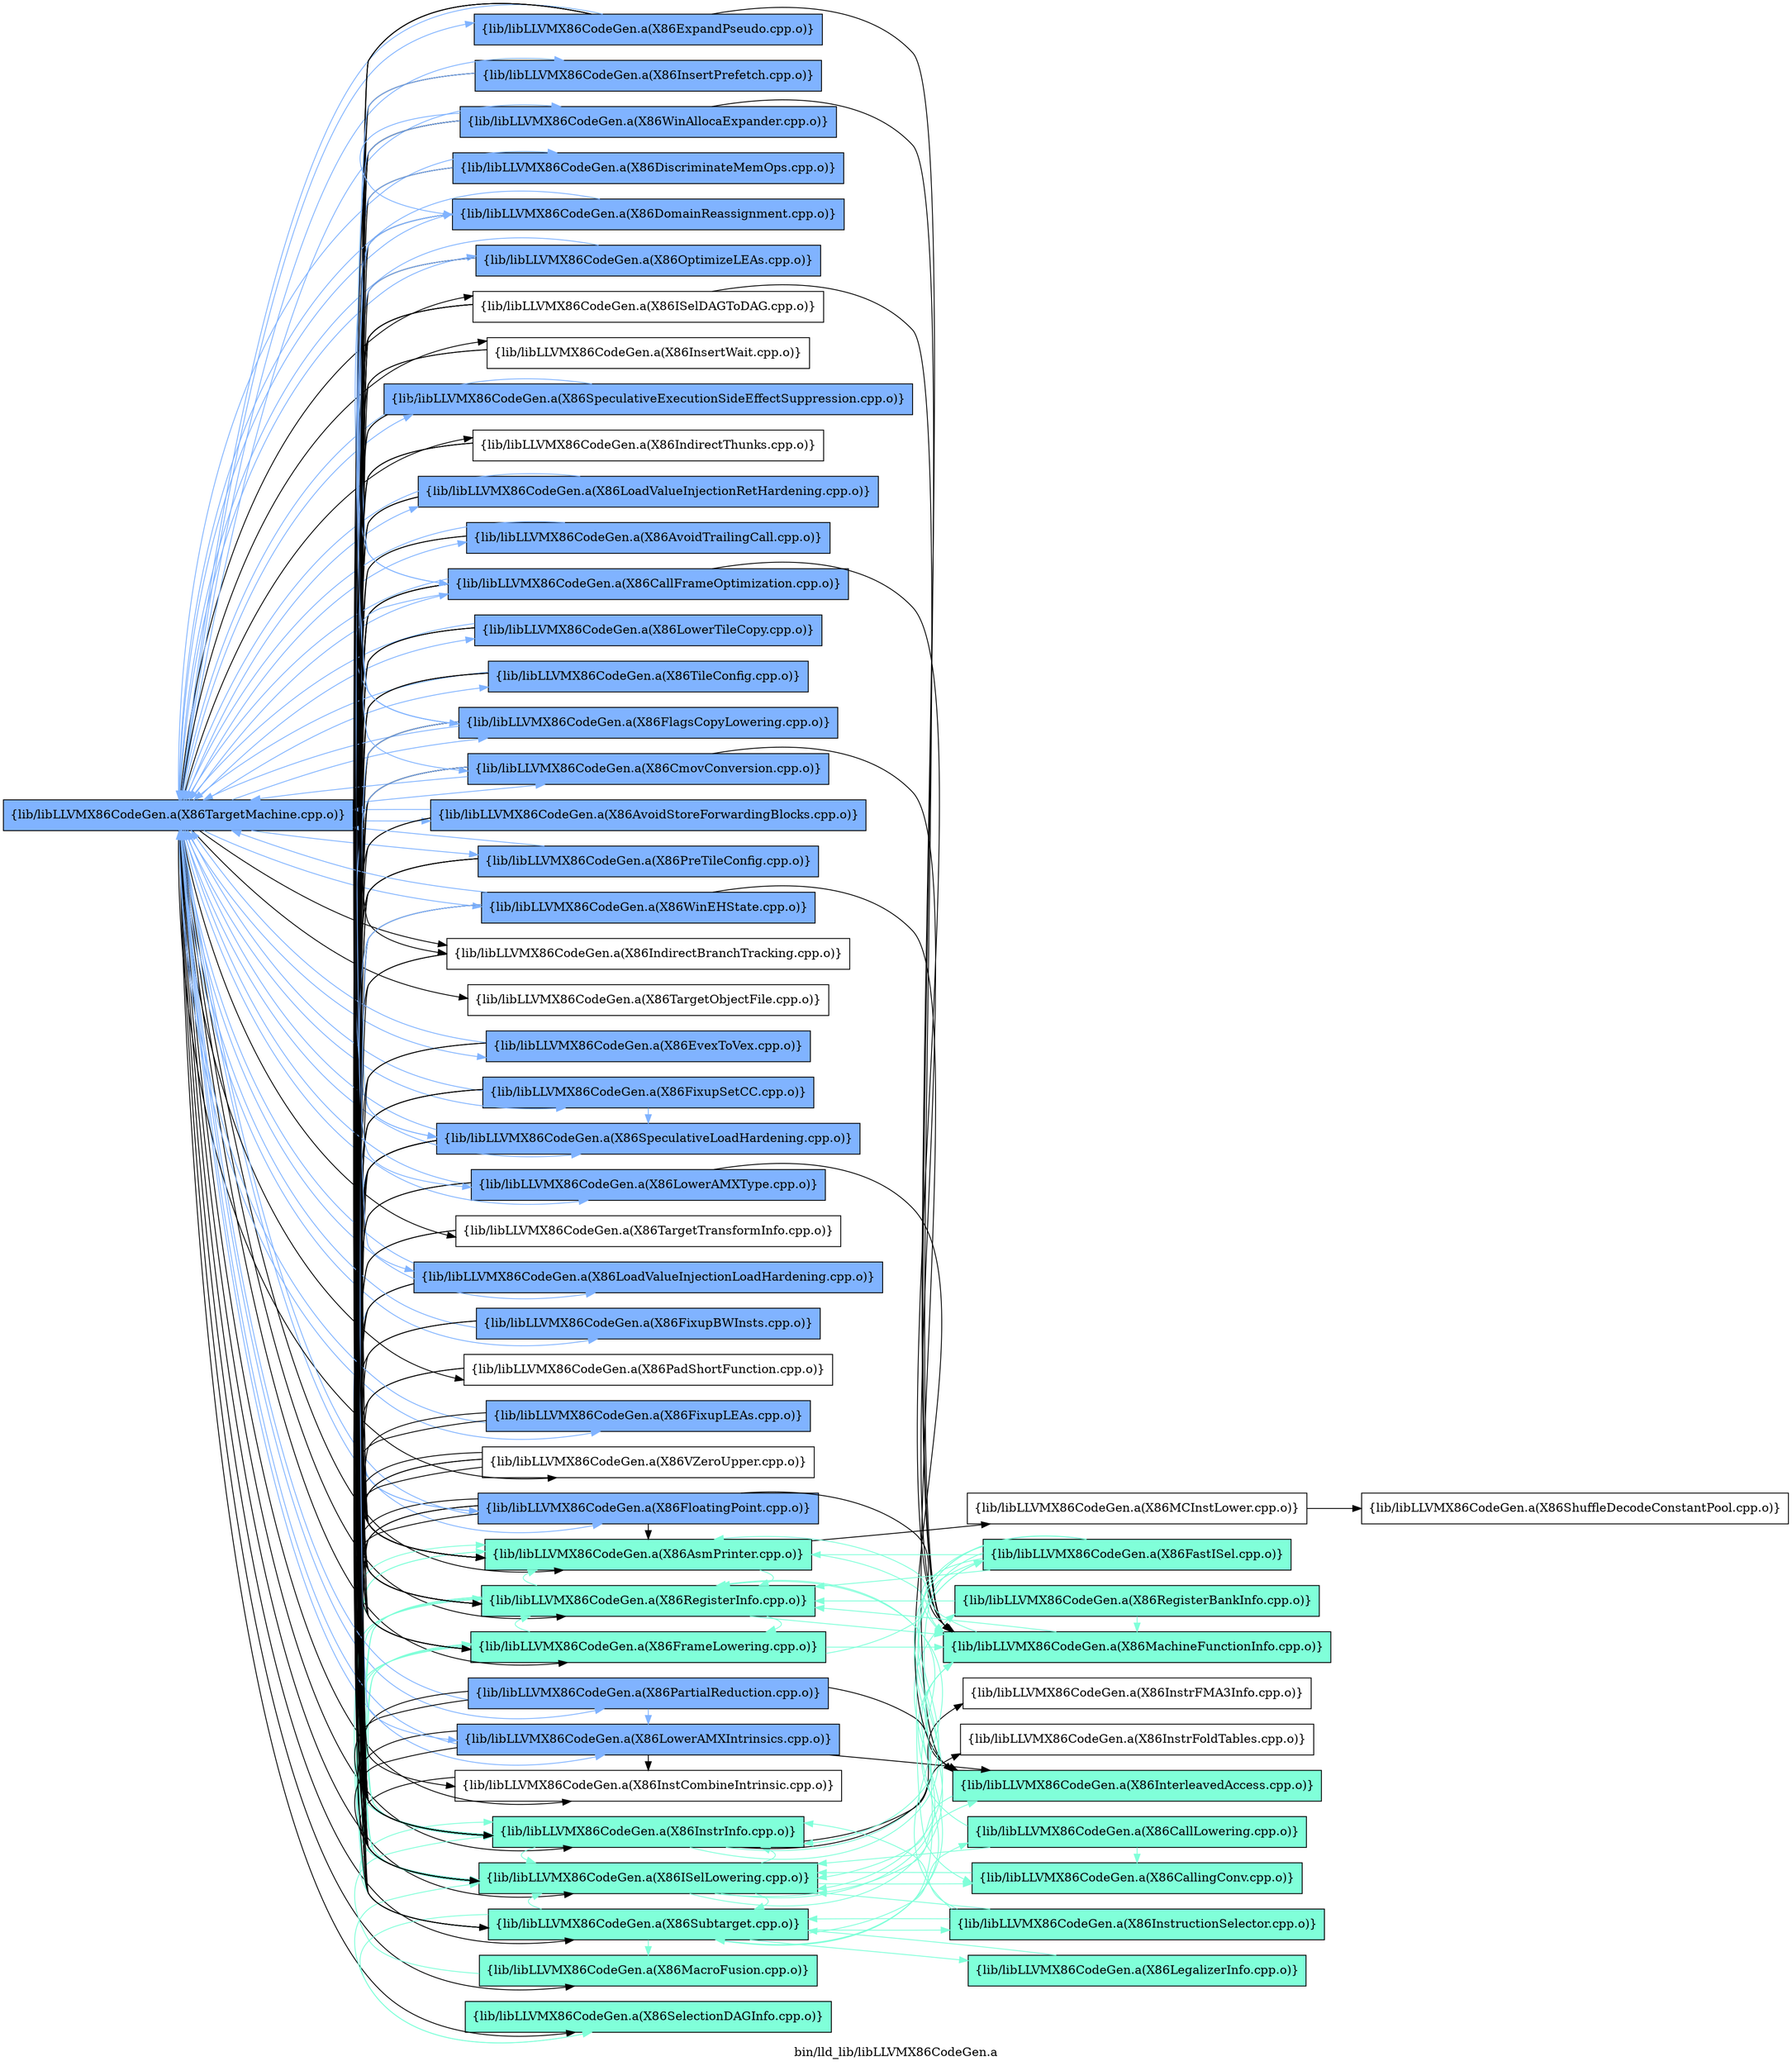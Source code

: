 digraph "bin/lld_lib/libLLVMX86CodeGen.a" {
	label="bin/lld_lib/libLLVMX86CodeGen.a";
	rankdir=LR;
	{ rank=same; Node0x55af26ecd8e8;  }
	{ rank=same; Node0x55af26ece298; Node0x55af26eccc68; Node0x55af26ecc8f8; Node0x55af26ecbd18; Node0x55af26ecb8b8; Node0x55af26ecb688; Node0x55af26ecaa58; Node0x55af26eca648; Node0x55af26ec9b08; Node0x55af26ebc688; Node0x55af26ec3258; Node0x55af26ec2ad8; Node0x55af26ec5e68; Node0x55af26ec4478; Node0x55af26eb36c8; Node0x55af26eb3e98; Node0x55af26ebe348; Node0x55af26ebd538; Node0x55af26ebce08; Node0x55af26ecad78; Node0x55af26eca008; Node0x55af26eca7d8; Node0x55af26ec9b58; Node0x55af26ec8f28; Node0x55af26ecd258; Node0x55af26ecd988; Node0x55af26ed6ee8; Node0x55af26ecec48; Node0x55af26ecdb18; Node0x55af26ecfb48; Node0x55af26ed0138; Node0x55af26ecefb8; Node0x55af26ed0f48; Node0x55af26ed1128; Node0x55af26ed0d68; Node0x55af26ed2168; Node0x55af26ed1b78; Node0x55af26ecffa8; Node0x55af26ecdfc8; Node0x55af26ecde38; Node0x55af26ece5b8; Node0x55af26ed6bc8; Node0x55af26ed77f8; Node0x55af26ed7488;  }
	{ rank=same; Node0x55af26ec38e8; Node0x55af26ec0aa8; Node0x55af26ec5788; Node0x55af26ec8488; Node0x55af26eb27c8; Node0x55af26ec3ed8; Node0x55af26ec7da8; Node0x55af26eb5c98; Node0x55af26eb6b98; Node0x55af26eb6dc8; Node0x55af26eb5f68;  }

	Node0x55af26ecd8e8 [shape=record,shape=box,group=2,style=filled,fillcolor="0.600000 0.5 1",label="{lib/libLLVMX86CodeGen.a(X86TargetMachine.cpp.o)}"];
	Node0x55af26ecd8e8 -> Node0x55af26ece298;
	Node0x55af26ecd8e8 -> Node0x55af26eccc68;
	Node0x55af26ecd8e8 -> Node0x55af26ecc8f8[color="0.600000 0.5 1"];
	Node0x55af26ecd8e8 -> Node0x55af26ecbd18;
	Node0x55af26ecd8e8 -> Node0x55af26ecb8b8[color="0.600000 0.5 1"];
	Node0x55af26ecd8e8 -> Node0x55af26ecb688[color="0.600000 0.5 1"];
	Node0x55af26ecd8e8 -> Node0x55af26ecaa58[color="0.600000 0.5 1"];
	Node0x55af26ecd8e8 -> Node0x55af26eca648[color="0.600000 0.5 1"];
	Node0x55af26ecd8e8 -> Node0x55af26ec9b08[color="0.600000 0.5 1"];
	Node0x55af26ecd8e8 -> Node0x55af26ebc688;
	Node0x55af26ecd8e8 -> Node0x55af26ec3258;
	Node0x55af26ecd8e8 -> Node0x55af26ec2ad8;
	Node0x55af26ecd8e8 -> Node0x55af26ec5e68;
	Node0x55af26ecd8e8 -> Node0x55af26ec4478;
	Node0x55af26ecd8e8 -> Node0x55af26eb36c8;
	Node0x55af26ecd8e8 -> Node0x55af26eb3e98;
	Node0x55af26ecd8e8 -> Node0x55af26ebe348[color="0.600000 0.5 1"];
	Node0x55af26ecd8e8 -> Node0x55af26ebd538[color="0.600000 0.5 1"];
	Node0x55af26ecd8e8 -> Node0x55af26ebce08[color="0.600000 0.5 1"];
	Node0x55af26ecd8e8 -> Node0x55af26ecad78[color="0.600000 0.5 1"];
	Node0x55af26ecd8e8 -> Node0x55af26eca008[color="0.600000 0.5 1"];
	Node0x55af26ecd8e8 -> Node0x55af26eca7d8[color="0.600000 0.5 1"];
	Node0x55af26ecd8e8 -> Node0x55af26ec9b58[color="0.600000 0.5 1"];
	Node0x55af26ecd8e8 -> Node0x55af26ec8f28[color="0.600000 0.5 1"];
	Node0x55af26ecd8e8 -> Node0x55af26ecd258[color="0.600000 0.5 1"];
	Node0x55af26ecd8e8 -> Node0x55af26ecd988[color="0.600000 0.5 1"];
	Node0x55af26ecd8e8 -> Node0x55af26ed6ee8;
	Node0x55af26ecd8e8 -> Node0x55af26ecec48;
	Node0x55af26ecd8e8 -> Node0x55af26ecdb18[color="0.600000 0.5 1"];
	Node0x55af26ecd8e8 -> Node0x55af26ecfb48[color="0.600000 0.5 1"];
	Node0x55af26ecd8e8 -> Node0x55af26ed0138[color="0.600000 0.5 1"];
	Node0x55af26ecd8e8 -> Node0x55af26ecefb8[color="0.600000 0.5 1"];
	Node0x55af26ecd8e8 -> Node0x55af26ed0f48;
	Node0x55af26ecd8e8 -> Node0x55af26ed1128[color="0.600000 0.5 1"];
	Node0x55af26ecd8e8 -> Node0x55af26ed0d68[color="0.600000 0.5 1"];
	Node0x55af26ecd8e8 -> Node0x55af26ed2168[color="0.600000 0.5 1"];
	Node0x55af26ecd8e8 -> Node0x55af26ed1b78[color="0.600000 0.5 1"];
	Node0x55af26ecd8e8 -> Node0x55af26ecffa8[color="0.600000 0.5 1"];
	Node0x55af26ecd8e8 -> Node0x55af26ecdfc8;
	Node0x55af26ecd8e8 -> Node0x55af26ecde38;
	Node0x55af26ecd8e8 -> Node0x55af26ece5b8;
	Node0x55af26ecd8e8 -> Node0x55af26ed6bc8[color="0.600000 0.5 1"];
	Node0x55af26ecd8e8 -> Node0x55af26ed77f8[color="0.600000 0.5 1"];
	Node0x55af26ecd8e8 -> Node0x55af26ed7488;
	Node0x55af26ebc688 [shape=record,shape=box,group=1,style=filled,fillcolor="0.450000 0.5 1",label="{lib/libLLVMX86CodeGen.a(X86AsmPrinter.cpp.o)}"];
	Node0x55af26ebc688 -> Node0x55af26ec0aa8;
	Node0x55af26ebc688 -> Node0x55af26ec38e8[color="0.450000 0.5 1"];
	Node0x55af26ebc688 -> Node0x55af26ec3258[color="0.450000 0.5 1"];
	Node0x55af26ec0aa8 [shape=record,shape=box,group=0,label="{lib/libLLVMX86CodeGen.a(X86MCInstLower.cpp.o)}"];
	Node0x55af26ec0aa8 -> Node0x55af26eb42f8;
	Node0x55af26ec38e8 [shape=record,shape=box,group=1,style=filled,fillcolor="0.450000 0.5 1",label="{lib/libLLVMX86CodeGen.a(X86MachineFunctionInfo.cpp.o)}"];
	Node0x55af26ec38e8 -> Node0x55af26ebc688[color="0.450000 0.5 1"];
	Node0x55af26ec38e8 -> Node0x55af26ec3258[color="0.450000 0.5 1"];
	Node0x55af26ec3258 [shape=record,shape=box,group=1,style=filled,fillcolor="0.450000 0.5 1",label="{lib/libLLVMX86CodeGen.a(X86RegisterInfo.cpp.o)}"];
	Node0x55af26ec3258 -> Node0x55af26ebc688[color="0.450000 0.5 1"];
	Node0x55af26ec3258 -> Node0x55af26ec38e8[color="0.450000 0.5 1"];
	Node0x55af26ec3258 -> Node0x55af26ec2ad8[color="0.450000 0.5 1"];
	Node0x55af26ec3258 -> Node0x55af26ec5e68[color="0.450000 0.5 1"];
	Node0x55af26ec3258 -> Node0x55af26ec4478[color="0.450000 0.5 1"];
	Node0x55af26eb42f8 [shape=record,shape=box,group=0,label="{lib/libLLVMX86CodeGen.a(X86ShuffleDecodeConstantPool.cpp.o)}"];
	Node0x55af26ec2ad8 [shape=record,shape=box,group=1,style=filled,fillcolor="0.450000 0.5 1",label="{lib/libLLVMX86CodeGen.a(X86ISelLowering.cpp.o)}"];
	Node0x55af26ec2ad8 -> Node0x55af26ebc688[color="0.450000 0.5 1"];
	Node0x55af26ec2ad8 -> Node0x55af26ec38e8[color="0.450000 0.5 1"];
	Node0x55af26ec2ad8 -> Node0x55af26ec3258[color="0.450000 0.5 1"];
	Node0x55af26ec2ad8 -> Node0x55af26ec5788[color="0.450000 0.5 1"];
	Node0x55af26ec2ad8 -> Node0x55af26ec5e68[color="0.450000 0.5 1"];
	Node0x55af26ec2ad8 -> Node0x55af26ec4478[color="0.450000 0.5 1"];
	Node0x55af26ec2ad8 -> Node0x55af26ec8488[color="0.450000 0.5 1"];
	Node0x55af26ec2ad8 -> Node0x55af26eb27c8[color="0.450000 0.5 1"];
	Node0x55af26ec2ad8 -> Node0x55af26eb36c8[color="0.450000 0.5 1"];
	Node0x55af26ec5e68 [shape=record,shape=box,group=1,style=filled,fillcolor="0.450000 0.5 1",label="{lib/libLLVMX86CodeGen.a(X86InstrInfo.cpp.o)}"];
	Node0x55af26ec5e68 -> Node0x55af26ebc688[color="0.450000 0.5 1"];
	Node0x55af26ec5e68 -> Node0x55af26ec38e8[color="0.450000 0.5 1"];
	Node0x55af26ec5e68 -> Node0x55af26ec3258[color="0.450000 0.5 1"];
	Node0x55af26ec5e68 -> Node0x55af26ec2ad8[color="0.450000 0.5 1"];
	Node0x55af26ec5e68 -> Node0x55af26ec5788[color="0.450000 0.5 1"];
	Node0x55af26ec5e68 -> Node0x55af26ec3ed8;
	Node0x55af26ec5e68 -> Node0x55af26ec4478[color="0.450000 0.5 1"];
	Node0x55af26ec5e68 -> Node0x55af26ec7da8;
	Node0x55af26ec4478 [shape=record,shape=box,group=1,style=filled,fillcolor="0.450000 0.5 1",label="{lib/libLLVMX86CodeGen.a(X86FrameLowering.cpp.o)}"];
	Node0x55af26ec4478 -> Node0x55af26ebc688[color="0.450000 0.5 1"];
	Node0x55af26ec4478 -> Node0x55af26ec38e8[color="0.450000 0.5 1"];
	Node0x55af26ec4478 -> Node0x55af26ec3258[color="0.450000 0.5 1"];
	Node0x55af26ec4478 -> Node0x55af26ec2ad8[color="0.450000 0.5 1"];
	Node0x55af26ec4478 -> Node0x55af26ec5788[color="0.450000 0.5 1"];
	Node0x55af26ec4478 -> Node0x55af26ec5e68[color="0.450000 0.5 1"];
	Node0x55af26ec5788 [shape=record,shape=box,group=1,style=filled,fillcolor="0.450000 0.5 1",label="{lib/libLLVMX86CodeGen.a(X86FastISel.cpp.o)}"];
	Node0x55af26ec5788 -> Node0x55af26ebc688[color="0.450000 0.5 1"];
	Node0x55af26ec5788 -> Node0x55af26ec38e8[color="0.450000 0.5 1"];
	Node0x55af26ec5788 -> Node0x55af26ec3258[color="0.450000 0.5 1"];
	Node0x55af26ec5788 -> Node0x55af26ec2ad8[color="0.450000 0.5 1"];
	Node0x55af26ec5788 -> Node0x55af26ec5e68[color="0.450000 0.5 1"];
	Node0x55af26ec5788 -> Node0x55af26ec8488[color="0.450000 0.5 1"];
	Node0x55af26ec5788 -> Node0x55af26eb36c8[color="0.450000 0.5 1"];
	Node0x55af26ec8488 [shape=record,shape=box,group=1,style=filled,fillcolor="0.450000 0.5 1",label="{lib/libLLVMX86CodeGen.a(X86CallingConv.cpp.o)}"];
	Node0x55af26ec8488 -> Node0x55af26ec2ad8[color="0.450000 0.5 1"];
	Node0x55af26eb27c8 [shape=record,shape=box,group=1,style=filled,fillcolor="0.450000 0.5 1",label="{lib/libLLVMX86CodeGen.a(X86InterleavedAccess.cpp.o)}"];
	Node0x55af26eb27c8 -> Node0x55af26ec2ad8[color="0.450000 0.5 1"];
	Node0x55af26eb36c8 [shape=record,shape=box,group=1,style=filled,fillcolor="0.450000 0.5 1",label="{lib/libLLVMX86CodeGen.a(X86Subtarget.cpp.o)}"];
	Node0x55af26eb36c8 -> Node0x55af26ece298[color="0.450000 0.5 1"];
	Node0x55af26eb36c8 -> Node0x55af26ec38e8[color="0.450000 0.5 1"];
	Node0x55af26eb36c8 -> Node0x55af26ec3258[color="0.450000 0.5 1"];
	Node0x55af26eb36c8 -> Node0x55af26ec2ad8[color="0.450000 0.5 1"];
	Node0x55af26eb36c8 -> Node0x55af26ec5e68[color="0.450000 0.5 1"];
	Node0x55af26eb36c8 -> Node0x55af26ec4478[color="0.450000 0.5 1"];
	Node0x55af26eb36c8 -> Node0x55af26eb3e98[color="0.450000 0.5 1"];
	Node0x55af26eb36c8 -> Node0x55af26eb5c98[color="0.450000 0.5 1"];
	Node0x55af26eb36c8 -> Node0x55af26eb6b98[color="0.450000 0.5 1"];
	Node0x55af26eb36c8 -> Node0x55af26eb6dc8[color="0.450000 0.5 1"];
	Node0x55af26eb36c8 -> Node0x55af26eb5f68[color="0.450000 0.5 1"];
	Node0x55af26ec3ed8 [shape=record,shape=box,group=0,label="{lib/libLLVMX86CodeGen.a(X86InstrFoldTables.cpp.o)}"];
	Node0x55af26ec7da8 [shape=record,shape=box,group=0,label="{lib/libLLVMX86CodeGen.a(X86InstrFMA3Info.cpp.o)}"];
	Node0x55af26ece298 [shape=record,shape=box,group=1,style=filled,fillcolor="0.450000 0.5 1",label="{lib/libLLVMX86CodeGen.a(X86MacroFusion.cpp.o)}"];
	Node0x55af26ece298 -> Node0x55af26ec5e68[color="0.450000 0.5 1"];
	Node0x55af26eb3e98 [shape=record,shape=box,group=1,style=filled,fillcolor="0.450000 0.5 1",label="{lib/libLLVMX86CodeGen.a(X86SelectionDAGInfo.cpp.o)}"];
	Node0x55af26eb3e98 -> Node0x55af26ec2ad8[color="0.450000 0.5 1"];
	Node0x55af26eb5c98 [shape=record,shape=box,group=1,style=filled,fillcolor="0.450000 0.5 1",label="{lib/libLLVMX86CodeGen.a(X86CallLowering.cpp.o)}"];
	Node0x55af26eb5c98 -> Node0x55af26ec3258[color="0.450000 0.5 1"];
	Node0x55af26eb5c98 -> Node0x55af26ec2ad8[color="0.450000 0.5 1"];
	Node0x55af26eb5c98 -> Node0x55af26ec8488[color="0.450000 0.5 1"];
	Node0x55af26eb6b98 [shape=record,shape=box,group=1,style=filled,fillcolor="0.450000 0.5 1",label="{lib/libLLVMX86CodeGen.a(X86LegalizerInfo.cpp.o)}"];
	Node0x55af26eb6b98 -> Node0x55af26eb36c8[color="0.450000 0.5 1"];
	Node0x55af26eb6dc8 [shape=record,shape=box,group=1,style=filled,fillcolor="0.450000 0.5 1",label="{lib/libLLVMX86CodeGen.a(X86RegisterBankInfo.cpp.o)}"];
	Node0x55af26eb6dc8 -> Node0x55af26ec38e8[color="0.450000 0.5 1"];
	Node0x55af26eb6dc8 -> Node0x55af26ec3258[color="0.450000 0.5 1"];
	Node0x55af26eb5f68 [shape=record,shape=box,group=1,style=filled,fillcolor="0.450000 0.5 1",label="{lib/libLLVMX86CodeGen.a(X86InstructionSelector.cpp.o)}"];
	Node0x55af26eb5f68 -> Node0x55af26ec3258[color="0.450000 0.5 1"];
	Node0x55af26eb5f68 -> Node0x55af26ec2ad8[color="0.450000 0.5 1"];
	Node0x55af26eb5f68 -> Node0x55af26ec5e68[color="0.450000 0.5 1"];
	Node0x55af26eb5f68 -> Node0x55af26eb36c8[color="0.450000 0.5 1"];
	Node0x55af26eccc68 [shape=record,shape=box,group=0,label="{lib/libLLVMX86CodeGen.a(X86InstCombineIntrinsic.cpp.o)}"];
	Node0x55af26eccc68 -> Node0x55af26ec2ad8;
	Node0x55af26ecc8f8 [shape=record,shape=box,group=2,style=filled,fillcolor="0.600000 0.5 1",label="{lib/libLLVMX86CodeGen.a(X86SpeculativeExecutionSideEffectSuppression.cpp.o)}"];
	Node0x55af26ecc8f8 -> Node0x55af26ecd8e8[color="0.600000 0.5 1"];
	Node0x55af26ecc8f8 -> Node0x55af26ebc688;
	Node0x55af26ecc8f8 -> Node0x55af26ec5e68;
	Node0x55af26ecbd18 [shape=record,shape=box,group=0,label="{lib/libLLVMX86CodeGen.a(X86IndirectThunks.cpp.o)}"];
	Node0x55af26ecbd18 -> Node0x55af26ebc688;
	Node0x55af26ecbd18 -> Node0x55af26ec2ad8;
	Node0x55af26ecbd18 -> Node0x55af26ec5e68;
	Node0x55af26ecb8b8 [shape=record,shape=box,group=2,style=filled,fillcolor="0.600000 0.5 1",label="{lib/libLLVMX86CodeGen.a(X86LoadValueInjectionRetHardening.cpp.o)}"];
	Node0x55af26ecb8b8 -> Node0x55af26ecd8e8[color="0.600000 0.5 1"];
	Node0x55af26ecb8b8 -> Node0x55af26ebc688;
	Node0x55af26ecb8b8 -> Node0x55af26ec3258;
	Node0x55af26ecb8b8 -> Node0x55af26ec5e68;
	Node0x55af26ecb688 [shape=record,shape=box,group=2,style=filled,fillcolor="0.600000 0.5 1",label="{lib/libLLVMX86CodeGen.a(X86AvoidTrailingCall.cpp.o)}"];
	Node0x55af26ecb688 -> Node0x55af26ecd8e8[color="0.600000 0.5 1"];
	Node0x55af26ecb688 -> Node0x55af26ebc688;
	Node0x55af26ecb688 -> Node0x55af26ec5e68;
	Node0x55af26ecaa58 [shape=record,shape=box,group=2,style=filled,fillcolor="0.600000 0.5 1",label="{lib/libLLVMX86CodeGen.a(X86ExpandPseudo.cpp.o)}"];
	Node0x55af26ecaa58 -> Node0x55af26ecd8e8[color="0.600000 0.5 1"];
	Node0x55af26ecaa58 -> Node0x55af26ebc688;
	Node0x55af26ecaa58 -> Node0x55af26ec38e8;
	Node0x55af26ecaa58 -> Node0x55af26ec2ad8;
	Node0x55af26ecaa58 -> Node0x55af26ec5e68;
	Node0x55af26ecaa58 -> Node0x55af26ec4478;
	Node0x55af26eca648 [shape=record,shape=box,group=2,style=filled,fillcolor="0.600000 0.5 1",label="{lib/libLLVMX86CodeGen.a(X86LowerTileCopy.cpp.o)}"];
	Node0x55af26eca648 -> Node0x55af26ecd8e8[color="0.600000 0.5 1"];
	Node0x55af26eca648 -> Node0x55af26ebc688;
	Node0x55af26eca648 -> Node0x55af26ec3258;
	Node0x55af26eca648 -> Node0x55af26ec5e68;
	Node0x55af26ec9b08 [shape=record,shape=box,group=2,style=filled,fillcolor="0.600000 0.5 1",label="{lib/libLLVMX86CodeGen.a(X86FloatingPoint.cpp.o)}"];
	Node0x55af26ec9b08 -> Node0x55af26ecd8e8[color="0.600000 0.5 1"];
	Node0x55af26ec9b08 -> Node0x55af26ebc688;
	Node0x55af26ec9b08 -> Node0x55af26ec38e8;
	Node0x55af26ec9b08 -> Node0x55af26ec3258;
	Node0x55af26ec9b08 -> Node0x55af26ec5e68;
	Node0x55af26ec9b08 -> Node0x55af26ec4478;
	Node0x55af26ec9b08 -> Node0x55af26eb36c8;
	Node0x55af26ebe348 [shape=record,shape=box,group=2,style=filled,fillcolor="0.600000 0.5 1",label="{lib/libLLVMX86CodeGen.a(X86LoadValueInjectionLoadHardening.cpp.o)}"];
	Node0x55af26ebe348 -> Node0x55af26ecd8e8[color="0.600000 0.5 1"];
	Node0x55af26ebe348 -> Node0x55af26ec9b08[color="0.600000 0.5 1"];
	Node0x55af26ebe348 -> Node0x55af26ebc688;
	Node0x55af26ebe348 -> Node0x55af26ec5e68;
	Node0x55af26ebd538 [shape=record,shape=box,group=2,style=filled,fillcolor="0.600000 0.5 1",label="{lib/libLLVMX86CodeGen.a(X86TileConfig.cpp.o)}"];
	Node0x55af26ebd538 -> Node0x55af26ecd8e8[color="0.600000 0.5 1"];
	Node0x55af26ebd538 -> Node0x55af26ebc688;
	Node0x55af26ebd538 -> Node0x55af26ec5e68;
	Node0x55af26ebd538 -> Node0x55af26ec4478;
	Node0x55af26ebce08 [shape=record,shape=box,group=2,style=filled,fillcolor="0.600000 0.5 1",label="{lib/libLLVMX86CodeGen.a(X86SpeculativeLoadHardening.cpp.o)}"];
	Node0x55af26ebce08 -> Node0x55af26ecd8e8[color="0.600000 0.5 1"];
	Node0x55af26ebce08 -> Node0x55af26ec9b08[color="0.600000 0.5 1"];
	Node0x55af26ebce08 -> Node0x55af26ebc688;
	Node0x55af26ebce08 -> Node0x55af26ec3258;
	Node0x55af26ebce08 -> Node0x55af26ec2ad8;
	Node0x55af26ebce08 -> Node0x55af26ec5e68;
	Node0x55af26ebce08 -> Node0x55af26ec4478;
	Node0x55af26ebce08 -> Node0x55af26eb36c8;
	Node0x55af26ecad78 [shape=record,shape=box,group=2,style=filled,fillcolor="0.600000 0.5 1",label="{lib/libLLVMX86CodeGen.a(X86FlagsCopyLowering.cpp.o)}"];
	Node0x55af26ecad78 -> Node0x55af26ecd8e8[color="0.600000 0.5 1"];
	Node0x55af26ecad78 -> Node0x55af26ebc688;
	Node0x55af26ecad78 -> Node0x55af26ec3258;
	Node0x55af26ecad78 -> Node0x55af26ec2ad8;
	Node0x55af26ecad78 -> Node0x55af26ec5e68;
	Node0x55af26ecad78 -> Node0x55af26ebce08[color="0.600000 0.5 1"];
	Node0x55af26eca008 [shape=record,shape=box,group=2,style=filled,fillcolor="0.600000 0.5 1",label="{lib/libLLVMX86CodeGen.a(X86FixupSetCC.cpp.o)}"];
	Node0x55af26eca008 -> Node0x55af26ecd8e8[color="0.600000 0.5 1"];
	Node0x55af26eca008 -> Node0x55af26ebc688;
	Node0x55af26eca008 -> Node0x55af26ec3258;
	Node0x55af26eca008 -> Node0x55af26ec5e68;
	Node0x55af26eca008 -> Node0x55af26ebce08[color="0.600000 0.5 1"];
	Node0x55af26eca7d8 [shape=record,shape=box,group=2,style=filled,fillcolor="0.600000 0.5 1",label="{lib/libLLVMX86CodeGen.a(X86OptimizeLEAs.cpp.o)}"];
	Node0x55af26eca7d8 -> Node0x55af26ecd8e8[color="0.600000 0.5 1"];
	Node0x55af26eca7d8 -> Node0x55af26ebc688;
	Node0x55af26eca7d8 -> Node0x55af26ec5e68;
	Node0x55af26eca7d8 -> Node0x55af26ecad78[color="0.600000 0.5 1"];
	Node0x55af26ec9b58 [shape=record,shape=box,group=2,style=filled,fillcolor="0.600000 0.5 1",label="{lib/libLLVMX86CodeGen.a(X86CallFrameOptimization.cpp.o)}"];
	Node0x55af26ec9b58 -> Node0x55af26ecd8e8[color="0.600000 0.5 1"];
	Node0x55af26ec9b58 -> Node0x55af26ebc688;
	Node0x55af26ec9b58 -> Node0x55af26ec38e8;
	Node0x55af26ec9b58 -> Node0x55af26ec3258;
	Node0x55af26ec9b58 -> Node0x55af26ec2ad8;
	Node0x55af26ec9b58 -> Node0x55af26ec5e68;
	Node0x55af26ec9b58 -> Node0x55af26ec4478;
	Node0x55af26ec9b58 -> Node0x55af26ecad78[color="0.600000 0.5 1"];
	Node0x55af26ec8f28 [shape=record,shape=box,group=2,style=filled,fillcolor="0.600000 0.5 1",label="{lib/libLLVMX86CodeGen.a(X86AvoidStoreForwardingBlocks.cpp.o)}"];
	Node0x55af26ec8f28 -> Node0x55af26ecd8e8[color="0.600000 0.5 1"];
	Node0x55af26ec8f28 -> Node0x55af26ebc688;
	Node0x55af26ec8f28 -> Node0x55af26ec5e68;
	Node0x55af26ecd258 [shape=record,shape=box,group=2,style=filled,fillcolor="0.600000 0.5 1",label="{lib/libLLVMX86CodeGen.a(X86PreTileConfig.cpp.o)}"];
	Node0x55af26ecd258 -> Node0x55af26ecd8e8[color="0.600000 0.5 1"];
	Node0x55af26ecd258 -> Node0x55af26ebc688;
	Node0x55af26ecd258 -> Node0x55af26ec3258;
	Node0x55af26ecd258 -> Node0x55af26ec2ad8;
	Node0x55af26ecd258 -> Node0x55af26ec5e68;
	Node0x55af26ecd988 [shape=record,shape=box,group=2,style=filled,fillcolor="0.600000 0.5 1",label="{lib/libLLVMX86CodeGen.a(X86CmovConversion.cpp.o)}"];
	Node0x55af26ecd988 -> Node0x55af26ecd8e8[color="0.600000 0.5 1"];
	Node0x55af26ecd988 -> Node0x55af26ebc688;
	Node0x55af26ecd988 -> Node0x55af26ec38e8;
	Node0x55af26ecd988 -> Node0x55af26ec2ad8;
	Node0x55af26ecd988 -> Node0x55af26ec5e68;
	Node0x55af26ecd988 -> Node0x55af26eb36c8;
	Node0x55af26ecd988 -> Node0x55af26ebce08[color="0.600000 0.5 1"];
	Node0x55af26ed6ee8 [shape=record,shape=box,group=0,label="{lib/libLLVMX86CodeGen.a(X86ISelDAGToDAG.cpp.o)}"];
	Node0x55af26ed6ee8 -> Node0x55af26ebc688;
	Node0x55af26ed6ee8 -> Node0x55af26ec38e8;
	Node0x55af26ed6ee8 -> Node0x55af26ec2ad8;
	Node0x55af26ed6ee8 -> Node0x55af26ec5e68;
	Node0x55af26ed6ee8 -> Node0x55af26eb36c8;
	Node0x55af26ed6ee8 -> Node0x55af26ecec48;
	Node0x55af26ecec48 [shape=record,shape=box,group=0,label="{lib/libLLVMX86CodeGen.a(X86IndirectBranchTracking.cpp.o)}"];
	Node0x55af26ecec48 -> Node0x55af26ebc688;
	Node0x55af26ecec48 -> Node0x55af26ec5e68;
	Node0x55af26ecdb18 [shape=record,shape=box,group=2,style=filled,fillcolor="0.600000 0.5 1",label="{lib/libLLVMX86CodeGen.a(X86EvexToVex.cpp.o)}"];
	Node0x55af26ecdb18 -> Node0x55af26ecd8e8[color="0.600000 0.5 1"];
	Node0x55af26ecdb18 -> Node0x55af26ebc688;
	Node0x55af26ecdb18 -> Node0x55af26ec5e68;
	Node0x55af26ecfb48 [shape=record,shape=box,group=2,style=filled,fillcolor="0.600000 0.5 1",label="{lib/libLLVMX86CodeGen.a(X86DiscriminateMemOps.cpp.o)}"];
	Node0x55af26ecfb48 -> Node0x55af26ebc688;
	Node0x55af26ecfb48 -> Node0x55af26ec5e68;
	Node0x55af26ecfb48 -> Node0x55af26ec9b58[color="0.600000 0.5 1"];
	Node0x55af26ed0138 [shape=record,shape=box,group=2,style=filled,fillcolor="0.600000 0.5 1",label="{lib/libLLVMX86CodeGen.a(X86InsertPrefetch.cpp.o)}"];
	Node0x55af26ed0138 -> Node0x55af26ebc688;
	Node0x55af26ed0138 -> Node0x55af26ec5e68;
	Node0x55af26ed0138 -> Node0x55af26ebe348[color="0.600000 0.5 1"];
	Node0x55af26ecefb8 [shape=record,shape=box,group=2,style=filled,fillcolor="0.600000 0.5 1",label="{lib/libLLVMX86CodeGen.a(X86FixupBWInsts.cpp.o)}"];
	Node0x55af26ecefb8 -> Node0x55af26ecd8e8[color="0.600000 0.5 1"];
	Node0x55af26ecefb8 -> Node0x55af26ebc688;
	Node0x55af26ecefb8 -> Node0x55af26ec5e68;
	Node0x55af26ed0f48 [shape=record,shape=box,group=0,label="{lib/libLLVMX86CodeGen.a(X86PadShortFunction.cpp.o)}"];
	Node0x55af26ed0f48 -> Node0x55af26ebc688;
	Node0x55af26ed0f48 -> Node0x55af26ec5e68;
	Node0x55af26ed1128 [shape=record,shape=box,group=2,style=filled,fillcolor="0.600000 0.5 1",label="{lib/libLLVMX86CodeGen.a(X86FixupLEAs.cpp.o)}"];
	Node0x55af26ed1128 -> Node0x55af26ecd8e8[color="0.600000 0.5 1"];
	Node0x55af26ed1128 -> Node0x55af26ebc688;
	Node0x55af26ed1128 -> Node0x55af26ec5e68;
	Node0x55af26ed0d68 [shape=record,shape=box,group=2,style=filled,fillcolor="0.600000 0.5 1",label="{lib/libLLVMX86CodeGen.a(X86LowerAMXIntrinsics.cpp.o)}"];
	Node0x55af26ed0d68 -> Node0x55af26ecd8e8[color="0.600000 0.5 1"];
	Node0x55af26ed0d68 -> Node0x55af26eccc68;
	Node0x55af26ed0d68 -> Node0x55af26ec2ad8;
	Node0x55af26ed0d68 -> Node0x55af26ec5e68;
	Node0x55af26ed0d68 -> Node0x55af26eb27c8;
	Node0x55af26ed2168 [shape=record,shape=box,group=2,style=filled,fillcolor="0.600000 0.5 1",label="{lib/libLLVMX86CodeGen.a(X86LowerAMXType.cpp.o)}"];
	Node0x55af26ed2168 -> Node0x55af26ecd8e8[color="0.600000 0.5 1"];
	Node0x55af26ed2168 -> Node0x55af26ec2ad8;
	Node0x55af26ed2168 -> Node0x55af26ec5e68;
	Node0x55af26ed2168 -> Node0x55af26eb27c8;
	Node0x55af26ed1b78 [shape=record,shape=box,group=2,style=filled,fillcolor="0.600000 0.5 1",label="{lib/libLLVMX86CodeGen.a(X86DomainReassignment.cpp.o)}"];
	Node0x55af26ed1b78 -> Node0x55af26ecd8e8[color="0.600000 0.5 1"];
	Node0x55af26ed1b78 -> Node0x55af26ebc688;
	Node0x55af26ed1b78 -> Node0x55af26ec3258;
	Node0x55af26ed1b78 -> Node0x55af26ec5e68;
	Node0x55af26ed1b78 -> Node0x55af26ecad78[color="0.600000 0.5 1"];
	Node0x55af26ed1b78 -> Node0x55af26ec9b58[color="0.600000 0.5 1"];
	Node0x55af26ed1b78 -> Node0x55af26ecd988[color="0.600000 0.5 1"];
	Node0x55af26ecffa8 [shape=record,shape=box,group=2,style=filled,fillcolor="0.600000 0.5 1",label="{lib/libLLVMX86CodeGen.a(X86PartialReduction.cpp.o)}"];
	Node0x55af26ecffa8 -> Node0x55af26ecd8e8[color="0.600000 0.5 1"];
	Node0x55af26ecffa8 -> Node0x55af26ec2ad8;
	Node0x55af26ecffa8 -> Node0x55af26ec5e68;
	Node0x55af26ecffa8 -> Node0x55af26eb27c8;
	Node0x55af26ecffa8 -> Node0x55af26ed0d68[color="0.600000 0.5 1"];
	Node0x55af26ecdfc8 [shape=record,shape=box,group=0,label="{lib/libLLVMX86CodeGen.a(X86TargetObjectFile.cpp.o)}"];
	Node0x55af26ecde38 [shape=record,shape=box,group=0,label="{lib/libLLVMX86CodeGen.a(X86TargetTransformInfo.cpp.o)}"];
	Node0x55af26ecde38 -> Node0x55af26ec2ad8;
	Node0x55af26ecde38 -> Node0x55af26eb36c8;
	Node0x55af26ece5b8 [shape=record,shape=box,group=0,label="{lib/libLLVMX86CodeGen.a(X86VZeroUpper.cpp.o)}"];
	Node0x55af26ece5b8 -> Node0x55af26ebc688;
	Node0x55af26ece5b8 -> Node0x55af26ec3258;
	Node0x55af26ece5b8 -> Node0x55af26ec5e68;
	Node0x55af26ece5b8 -> Node0x55af26ec4478;
	Node0x55af26ed6bc8 [shape=record,shape=box,group=2,style=filled,fillcolor="0.600000 0.5 1",label="{lib/libLLVMX86CodeGen.a(X86WinAllocaExpander.cpp.o)}"];
	Node0x55af26ed6bc8 -> Node0x55af26ebc688;
	Node0x55af26ed6bc8 -> Node0x55af26ec38e8;
	Node0x55af26ed6bc8 -> Node0x55af26ec2ad8;
	Node0x55af26ed6bc8 -> Node0x55af26ec5e68;
	Node0x55af26ed6bc8 -> Node0x55af26ec4478;
	Node0x55af26ed6bc8 -> Node0x55af26ecad78[color="0.600000 0.5 1"];
	Node0x55af26ed6bc8 -> Node0x55af26ed1b78[color="0.600000 0.5 1"];
	Node0x55af26ed77f8 [shape=record,shape=box,group=2,style=filled,fillcolor="0.600000 0.5 1",label="{lib/libLLVMX86CodeGen.a(X86WinEHState.cpp.o)}"];
	Node0x55af26ed77f8 -> Node0x55af26ecd8e8[color="0.600000 0.5 1"];
	Node0x55af26ed77f8 -> Node0x55af26eccc68;
	Node0x55af26ed77f8 -> Node0x55af26ec2ad8;
	Node0x55af26ed77f8 -> Node0x55af26eb27c8;
	Node0x55af26ed77f8 -> Node0x55af26ed0d68[color="0.600000 0.5 1"];
	Node0x55af26ed77f8 -> Node0x55af26ed2168[color="0.600000 0.5 1"];
	Node0x55af26ed7488 [shape=record,shape=box,group=0,label="{lib/libLLVMX86CodeGen.a(X86InsertWait.cpp.o)}"];
	Node0x55af26ed7488 -> Node0x55af26ebc688;
	Node0x55af26ed7488 -> Node0x55af26ec5e68;
}
